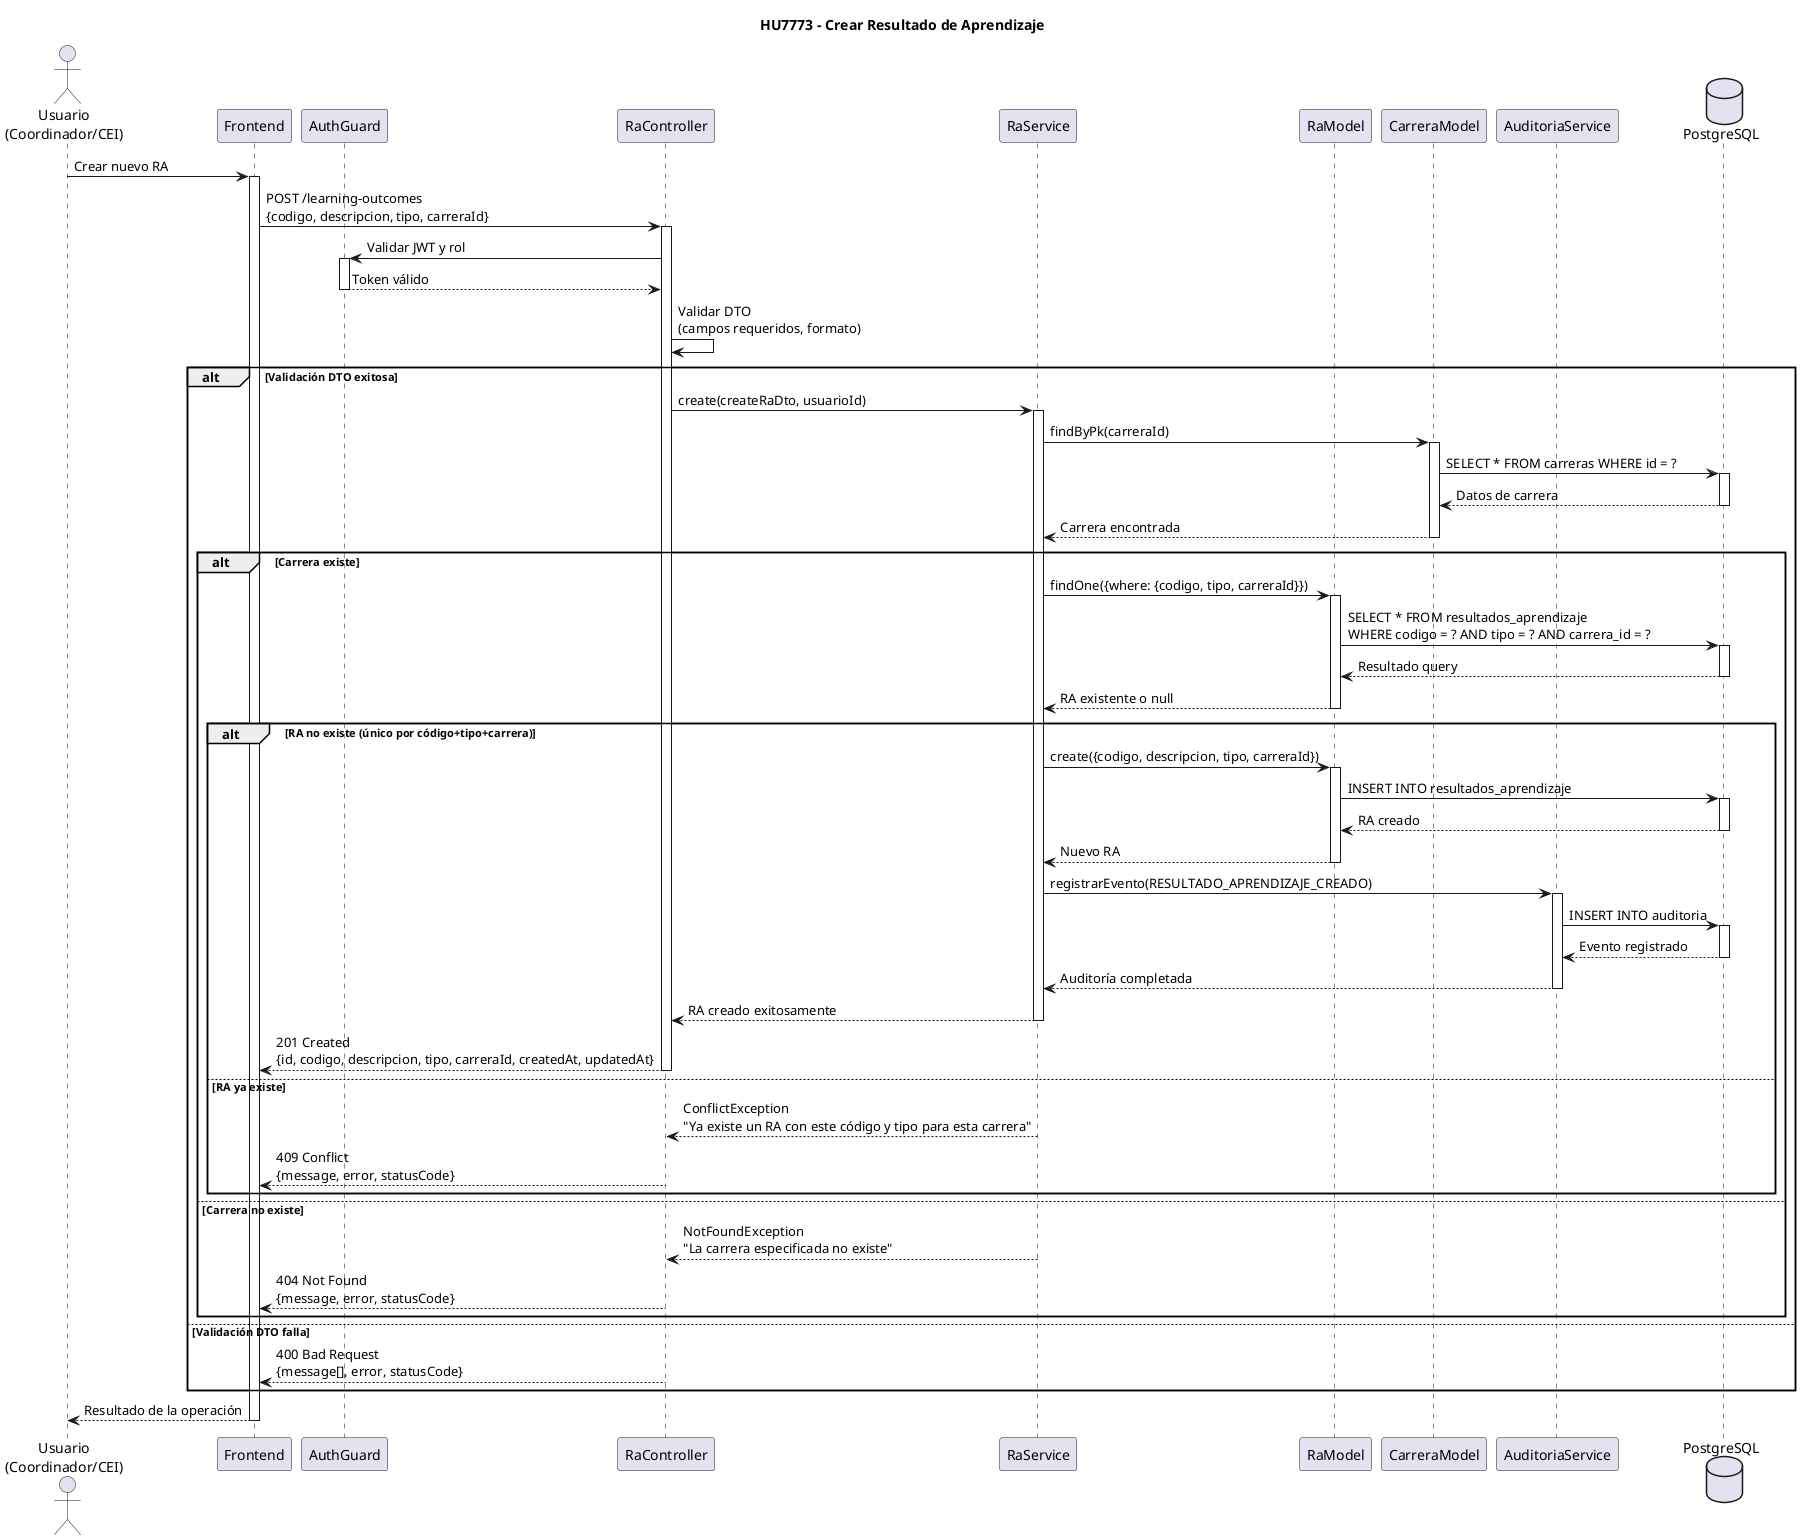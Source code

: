 @startuml
title HU7773 - Crear Resultado de Aprendizaje

actor "Usuario\n(Coordinador/CEI)" as Usuario
participant "Frontend" as FE
participant "AuthGuard" as Auth
participant "RaController" as Controller
participant "RaService" as Service  
participant "RaModel" as Model
participant "CarreraModel" as CarreraModel
participant "AuditoriaService" as Audit
database "PostgreSQL" as DB

Usuario -> FE: Crear nuevo RA
activate FE

FE -> Controller: POST /learning-outcomes\n{codigo, descripcion, tipo, carreraId}
activate Controller

Controller -> Auth: Validar JWT y rol
activate Auth
Auth --> Controller: Token válido
deactivate Auth

Controller -> Controller: Validar DTO\n(campos requeridos, formato)

alt Validación DTO exitosa
    Controller -> Service: create(createRaDto, usuarioId)
    activate Service
    
    Service -> CarreraModel: findByPk(carreraId)
    activate CarreraModel
    CarreraModel -> DB: SELECT * FROM carreras WHERE id = ?
    activate DB
    DB --> CarreraModel: Datos de carrera
    deactivate DB
    CarreraModel --> Service: Carrera encontrada
    deactivate CarreraModel
    
    alt Carrera existe
        Service -> Model: findOne({where: {codigo, tipo, carreraId}})
        activate Model
        Model -> DB: SELECT * FROM resultados_aprendizaje\nWHERE codigo = ? AND tipo = ? AND carrera_id = ?
        activate DB
        DB --> Model: Resultado query
        deactivate DB
        Model --> Service: RA existente o null
        deactivate Model
        
        alt RA no existe (único por código+tipo+carrera)
            Service -> Model: create({codigo, descripcion, tipo, carreraId})
            activate Model
            Model -> DB: INSERT INTO resultados_aprendizaje
            activate DB
            DB --> Model: RA creado
            deactivate DB
            Model --> Service: Nuevo RA
            deactivate Model
            
            Service -> Audit: registrarEvento(RESULTADO_APRENDIZAJE_CREADO)
            activate Audit
            Audit -> DB: INSERT INTO auditoria
            activate DB
            DB --> Audit: Evento registrado
            deactivate DB
            Audit --> Service: Auditoría completada
            deactivate Audit
            
            Service --> Controller: RA creado exitosamente
            deactivate Service
            
            Controller --> FE: 201 Created\n{id, codigo, descripcion, tipo, carreraId, createdAt, updatedAt}
            deactivate Controller
            
        else RA ya existe
            Service --> Controller: ConflictException\n"Ya existe un RA con este código y tipo para esta carrera"
            deactivate Service
            
            Controller --> FE: 409 Conflict\n{message, error, statusCode}
            deactivate Controller
        end
        
    else Carrera no existe
        Service --> Controller: NotFoundException\n"La carrera especificada no existe"
        deactivate Service
        
        Controller --> FE: 404 Not Found\n{message, error, statusCode}
        deactivate Controller
    end
    
else Validación DTO falla
    Controller --> FE: 400 Bad Request\n{message[], error, statusCode}
    deactivate Controller
end

FE --> Usuario: Resultado de la operación
deactivate FE

@enduml